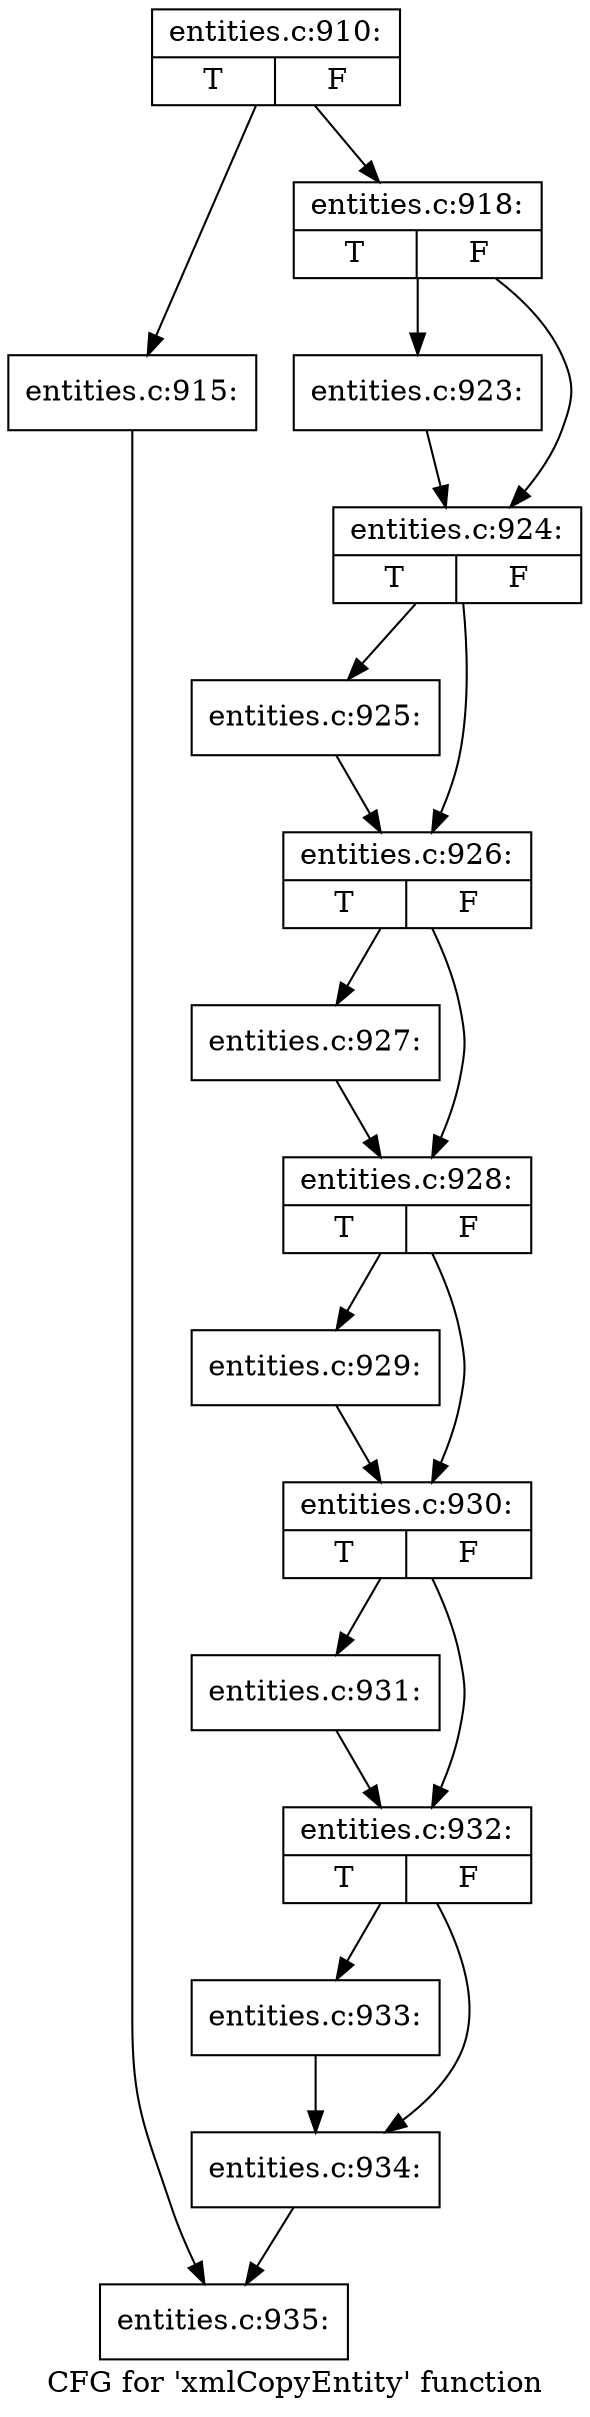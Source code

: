 digraph "CFG for 'xmlCopyEntity' function" {
	label="CFG for 'xmlCopyEntity' function";

	Node0x4bbb1c0 [shape=record,label="{entities.c:910:|{<s0>T|<s1>F}}"];
	Node0x4bbb1c0 -> Node0x4bbbf20;
	Node0x4bbb1c0 -> Node0x4bbbf70;
	Node0x4bbbf20 [shape=record,label="{entities.c:915:}"];
	Node0x4bbbf20 -> Node0x4bbbc70;
	Node0x4bbbf70 [shape=record,label="{entities.c:918:|{<s0>T|<s1>F}}"];
	Node0x4bbbf70 -> Node0x4bbcfd0;
	Node0x4bbbf70 -> Node0x4bbd020;
	Node0x4bbcfd0 [shape=record,label="{entities.c:923:}"];
	Node0x4bbcfd0 -> Node0x4bbd020;
	Node0x4bbd020 [shape=record,label="{entities.c:924:|{<s0>T|<s1>F}}"];
	Node0x4bbd020 -> Node0x4bbd960;
	Node0x4bbd020 -> Node0x4bbd9b0;
	Node0x4bbd960 [shape=record,label="{entities.c:925:}"];
	Node0x4bbd960 -> Node0x4bbd9b0;
	Node0x4bbd9b0 [shape=record,label="{entities.c:926:|{<s0>T|<s1>F}}"];
	Node0x4bbd9b0 -> Node0x4bbe2f0;
	Node0x4bbd9b0 -> Node0x4bbe340;
	Node0x4bbe2f0 [shape=record,label="{entities.c:927:}"];
	Node0x4bbe2f0 -> Node0x4bbe340;
	Node0x4bbe340 [shape=record,label="{entities.c:928:|{<s0>T|<s1>F}}"];
	Node0x4bbe340 -> Node0x4bbec80;
	Node0x4bbe340 -> Node0x4bbecd0;
	Node0x4bbec80 [shape=record,label="{entities.c:929:}"];
	Node0x4bbec80 -> Node0x4bbecd0;
	Node0x4bbecd0 [shape=record,label="{entities.c:930:|{<s0>T|<s1>F}}"];
	Node0x4bbecd0 -> Node0x4bbf610;
	Node0x4bbecd0 -> Node0x4bbf660;
	Node0x4bbf610 [shape=record,label="{entities.c:931:}"];
	Node0x4bbf610 -> Node0x4bbf660;
	Node0x4bbf660 [shape=record,label="{entities.c:932:|{<s0>T|<s1>F}}"];
	Node0x4bbf660 -> Node0x4bbffa0;
	Node0x4bbf660 -> Node0x4bbfff0;
	Node0x4bbffa0 [shape=record,label="{entities.c:933:}"];
	Node0x4bbffa0 -> Node0x4bbfff0;
	Node0x4bbfff0 [shape=record,label="{entities.c:934:}"];
	Node0x4bbfff0 -> Node0x4bbbc70;
	Node0x4bbbc70 [shape=record,label="{entities.c:935:}"];
}

